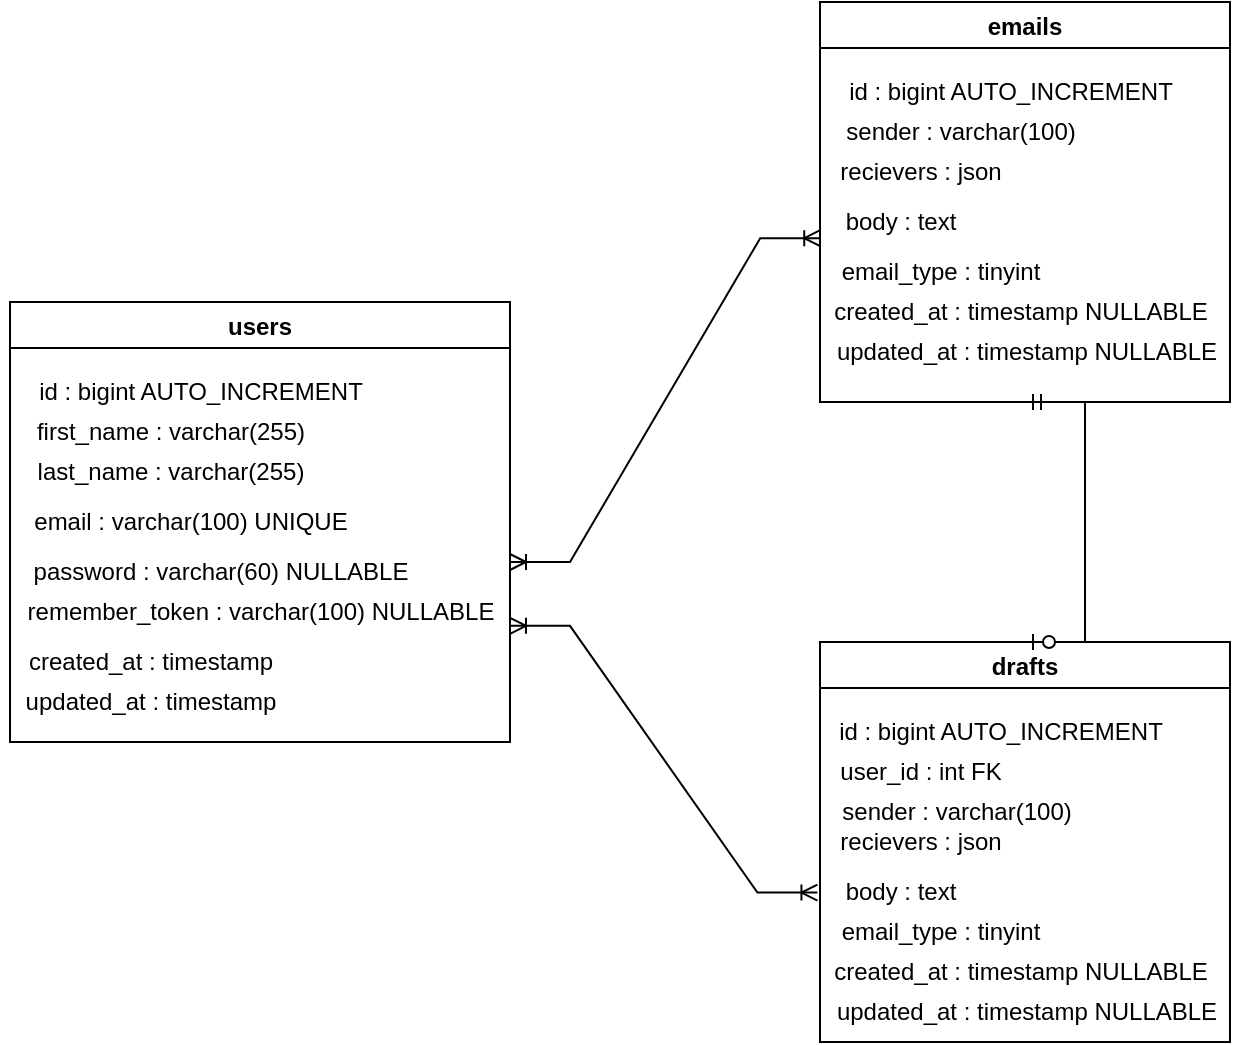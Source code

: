 <mxfile version="20.7.4"><diagram id="xELQk_GROv1kzxCBSarB" name="Page-1"><mxGraphModel dx="1304" dy="762" grid="1" gridSize="10" guides="1" tooltips="1" connect="1" arrows="1" fold="1" page="1" pageScale="1" pageWidth="850" pageHeight="1100" math="0" shadow="0"><root><mxCell id="0"/><mxCell id="1" parent="0"/><mxCell id="NAoSCCE8nXwYuP-bIumV-7" value="users" style="swimlane;" vertex="1" parent="1"><mxGeometry x="175" y="180" width="250" height="220" as="geometry"><mxRectangle x="160" y="360" width="100" height="30" as="alternateBounds"/></mxGeometry></mxCell><mxCell id="NAoSCCE8nXwYuP-bIumV-10" value="id : bigint AUTO_INCREMENT" style="text;html=1;align=center;verticalAlign=middle;resizable=0;points=[];autosize=1;strokeColor=none;fillColor=none;" vertex="1" parent="NAoSCCE8nXwYuP-bIumV-7"><mxGeometry y="30" width="190" height="30" as="geometry"/></mxCell><mxCell id="NAoSCCE8nXwYuP-bIumV-11" value="first_name : varchar(255)" style="text;html=1;align=center;verticalAlign=middle;resizable=0;points=[];autosize=1;strokeColor=none;fillColor=none;" vertex="1" parent="NAoSCCE8nXwYuP-bIumV-7"><mxGeometry y="50" width="160" height="30" as="geometry"/></mxCell><mxCell id="NAoSCCE8nXwYuP-bIumV-12" value="last_name : varchar(255)" style="text;html=1;align=center;verticalAlign=middle;resizable=0;points=[];autosize=1;strokeColor=none;fillColor=none;" vertex="1" parent="NAoSCCE8nXwYuP-bIumV-7"><mxGeometry y="70" width="160" height="30" as="geometry"/></mxCell><mxCell id="NAoSCCE8nXwYuP-bIumV-13" value="email : varchar(100) UNIQUE" style="text;html=1;align=center;verticalAlign=middle;resizable=0;points=[];autosize=1;strokeColor=none;fillColor=none;" vertex="1" parent="NAoSCCE8nXwYuP-bIumV-7"><mxGeometry y="95" width="180" height="30" as="geometry"/></mxCell><mxCell id="NAoSCCE8nXwYuP-bIumV-14" value="password : varchar(60) NULLABLE" style="text;html=1;align=center;verticalAlign=middle;resizable=0;points=[];autosize=1;strokeColor=none;fillColor=none;" vertex="1" parent="NAoSCCE8nXwYuP-bIumV-7"><mxGeometry y="120" width="210" height="30" as="geometry"/></mxCell><mxCell id="NAoSCCE8nXwYuP-bIumV-15" value="remember_token : varchar(100) NULLABLE" style="text;html=1;align=center;verticalAlign=middle;resizable=0;points=[];autosize=1;strokeColor=none;fillColor=none;" vertex="1" parent="NAoSCCE8nXwYuP-bIumV-7"><mxGeometry x="-5" y="140" width="260" height="30" as="geometry"/></mxCell><mxCell id="NAoSCCE8nXwYuP-bIumV-16" value="created_at : timestamp" style="text;html=1;align=center;verticalAlign=middle;resizable=0;points=[];autosize=1;strokeColor=none;fillColor=none;" vertex="1" parent="NAoSCCE8nXwYuP-bIumV-7"><mxGeometry x="-5" y="165" width="150" height="30" as="geometry"/></mxCell><mxCell id="NAoSCCE8nXwYuP-bIumV-17" value="updated_at : timestamp" style="text;html=1;align=center;verticalAlign=middle;resizable=0;points=[];autosize=1;strokeColor=none;fillColor=none;" vertex="1" parent="NAoSCCE8nXwYuP-bIumV-7"><mxGeometry x="-5" y="185" width="150" height="30" as="geometry"/></mxCell><mxCell id="NAoSCCE8nXwYuP-bIumV-8" value="emails" style="swimlane;" vertex="1" parent="1"><mxGeometry x="580" y="30" width="205" height="200" as="geometry"><mxRectangle x="160" y="360" width="100" height="30" as="alternateBounds"/></mxGeometry></mxCell><mxCell id="NAoSCCE8nXwYuP-bIumV-18" value="id : bigint AUTO_INCREMENT" style="text;html=1;align=center;verticalAlign=middle;resizable=0;points=[];autosize=1;strokeColor=none;fillColor=none;" vertex="1" parent="NAoSCCE8nXwYuP-bIumV-8"><mxGeometry y="30" width="190" height="30" as="geometry"/></mxCell><mxCell id="NAoSCCE8nXwYuP-bIumV-19" value="sender : varchar(100)" style="text;html=1;align=center;verticalAlign=middle;resizable=0;points=[];autosize=1;strokeColor=none;fillColor=none;" vertex="1" parent="NAoSCCE8nXwYuP-bIumV-8"><mxGeometry y="50" width="140" height="30" as="geometry"/></mxCell><mxCell id="NAoSCCE8nXwYuP-bIumV-20" value="recievers : json" style="text;html=1;align=center;verticalAlign=middle;resizable=0;points=[];autosize=1;strokeColor=none;fillColor=none;" vertex="1" parent="NAoSCCE8nXwYuP-bIumV-8"><mxGeometry y="70" width="100" height="30" as="geometry"/></mxCell><mxCell id="NAoSCCE8nXwYuP-bIumV-21" value="body : text" style="text;html=1;align=center;verticalAlign=middle;resizable=0;points=[];autosize=1;strokeColor=none;fillColor=none;" vertex="1" parent="NAoSCCE8nXwYuP-bIumV-8"><mxGeometry y="95" width="80" height="30" as="geometry"/></mxCell><mxCell id="NAoSCCE8nXwYuP-bIumV-22" value="email_type : tinyint" style="text;html=1;align=center;verticalAlign=middle;resizable=0;points=[];autosize=1;strokeColor=none;fillColor=none;" vertex="1" parent="NAoSCCE8nXwYuP-bIumV-8"><mxGeometry y="120" width="120" height="30" as="geometry"/></mxCell><mxCell id="NAoSCCE8nXwYuP-bIumV-24" value="updated_at : timestamp NULLABLE" style="text;html=1;align=center;verticalAlign=middle;resizable=0;points=[];autosize=1;strokeColor=none;fillColor=none;" vertex="1" parent="NAoSCCE8nXwYuP-bIumV-8"><mxGeometry x="-2.5" y="160" width="210" height="30" as="geometry"/></mxCell><mxCell id="NAoSCCE8nXwYuP-bIumV-23" value="created_at : timestamp NULLABLE" style="text;html=1;align=center;verticalAlign=middle;resizable=0;points=[];autosize=1;strokeColor=none;fillColor=none;" vertex="1" parent="NAoSCCE8nXwYuP-bIumV-8"><mxGeometry x="-5" y="140" width="210" height="30" as="geometry"/></mxCell><mxCell id="NAoSCCE8nXwYuP-bIumV-25" value="drafts" style="swimlane;" vertex="1" parent="1"><mxGeometry x="580" y="350" width="205" height="200" as="geometry"><mxRectangle x="160" y="360" width="100" height="30" as="alternateBounds"/></mxGeometry></mxCell><mxCell id="NAoSCCE8nXwYuP-bIumV-26" value="id : bigint AUTO_INCREMENT" style="text;html=1;align=center;verticalAlign=middle;resizable=0;points=[];autosize=1;strokeColor=none;fillColor=none;" vertex="1" parent="NAoSCCE8nXwYuP-bIumV-25"><mxGeometry x="-5" y="30" width="190" height="30" as="geometry"/></mxCell><mxCell id="NAoSCCE8nXwYuP-bIumV-27" value="sender : varchar(100)" style="text;html=1;align=center;verticalAlign=middle;resizable=0;points=[];autosize=1;strokeColor=none;fillColor=none;" vertex="1" parent="NAoSCCE8nXwYuP-bIumV-25"><mxGeometry x="-2.5" y="70" width="140" height="30" as="geometry"/></mxCell><mxCell id="NAoSCCE8nXwYuP-bIumV-28" value="recievers : json" style="text;html=1;align=center;verticalAlign=middle;resizable=0;points=[];autosize=1;strokeColor=none;fillColor=none;" vertex="1" parent="NAoSCCE8nXwYuP-bIumV-25"><mxGeometry y="85" width="100" height="30" as="geometry"/></mxCell><mxCell id="NAoSCCE8nXwYuP-bIumV-29" value="body : text" style="text;html=1;align=center;verticalAlign=middle;resizable=0;points=[];autosize=1;strokeColor=none;fillColor=none;" vertex="1" parent="NAoSCCE8nXwYuP-bIumV-25"><mxGeometry y="110" width="80" height="30" as="geometry"/></mxCell><mxCell id="NAoSCCE8nXwYuP-bIumV-30" value="email_type : tinyint" style="text;html=1;align=center;verticalAlign=middle;resizable=0;points=[];autosize=1;strokeColor=none;fillColor=none;" vertex="1" parent="NAoSCCE8nXwYuP-bIumV-25"><mxGeometry y="130" width="120" height="30" as="geometry"/></mxCell><mxCell id="NAoSCCE8nXwYuP-bIumV-31" value="updated_at : timestamp NULLABLE" style="text;html=1;align=center;verticalAlign=middle;resizable=0;points=[];autosize=1;strokeColor=none;fillColor=none;" vertex="1" parent="NAoSCCE8nXwYuP-bIumV-25"><mxGeometry x="-2.5" y="170" width="210" height="30" as="geometry"/></mxCell><mxCell id="NAoSCCE8nXwYuP-bIumV-32" value="created_at : timestamp NULLABLE" style="text;html=1;align=center;verticalAlign=middle;resizable=0;points=[];autosize=1;strokeColor=none;fillColor=none;" vertex="1" parent="NAoSCCE8nXwYuP-bIumV-25"><mxGeometry x="-5" y="150" width="210" height="30" as="geometry"/></mxCell><mxCell id="NAoSCCE8nXwYuP-bIumV-33" value="user_id : int FK" style="text;html=1;align=center;verticalAlign=middle;resizable=0;points=[];autosize=1;strokeColor=none;fillColor=none;" vertex="1" parent="NAoSCCE8nXwYuP-bIumV-25"><mxGeometry y="50" width="100" height="30" as="geometry"/></mxCell><mxCell id="NAoSCCE8nXwYuP-bIumV-34" value="" style="edgeStyle=entityRelationEdgeStyle;fontSize=12;html=1;endArrow=ERoneToMany;startArrow=ERoneToMany;rounded=0;entryX=0.001;entryY=-0.064;entryDx=0;entryDy=0;entryPerimeter=0;" edge="1" parent="1" target="NAoSCCE8nXwYuP-bIumV-22"><mxGeometry width="100" height="100" relative="1" as="geometry"><mxPoint x="425" y="310" as="sourcePoint"/><mxPoint x="525" y="210" as="targetPoint"/></mxGeometry></mxCell><mxCell id="NAoSCCE8nXwYuP-bIumV-35" value="" style="edgeStyle=entityRelationEdgeStyle;fontSize=12;html=1;endArrow=ERoneToMany;startArrow=ERoneToMany;rounded=0;entryX=-0.016;entryY=0.509;entryDx=0;entryDy=0;entryPerimeter=0;" edge="1" parent="1" target="NAoSCCE8nXwYuP-bIumV-29"><mxGeometry width="100" height="100" relative="1" as="geometry"><mxPoint x="425" y="341.92" as="sourcePoint"/><mxPoint x="580.12" y="220.0" as="targetPoint"/></mxGeometry></mxCell><mxCell id="NAoSCCE8nXwYuP-bIumV-40" value="" style="edgeStyle=entityRelationEdgeStyle;fontSize=12;html=1;endArrow=ERzeroToOne;startArrow=ERmandOne;rounded=0;entryX=0.5;entryY=0;entryDx=0;entryDy=0;exitX=0.5;exitY=1;exitDx=0;exitDy=0;" edge="1" parent="1" source="NAoSCCE8nXwYuP-bIumV-8" target="NAoSCCE8nXwYuP-bIumV-25"><mxGeometry y="-12" width="100" height="100" relative="1" as="geometry"><mxPoint x="630" y="310" as="sourcePoint"/><mxPoint x="730" y="210" as="targetPoint"/><mxPoint x="-1" as="offset"/></mxGeometry></mxCell></root></mxGraphModel></diagram></mxfile>